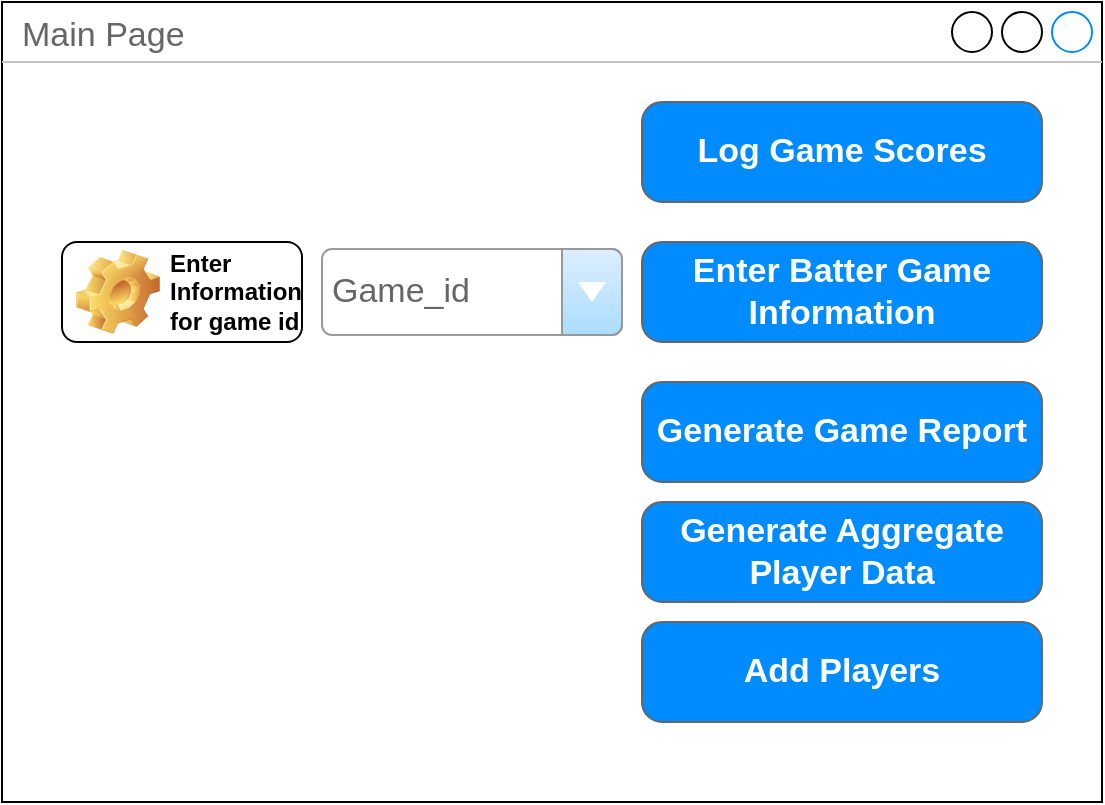 <mxfile version="21.2.1" type="device" pages="6">
  <diagram name="Main Page" id="2cc2dc42-3aac-f2a9-1cec-7a8b7cbee084">
    <mxGraphModel dx="1221" dy="636" grid="1" gridSize="10" guides="1" tooltips="1" connect="1" arrows="1" fold="1" page="1" pageScale="1" pageWidth="1100" pageHeight="850" background="none" math="0" shadow="0">
      <root>
        <mxCell id="0" />
        <mxCell id="1" parent="0" />
        <mxCell id="oKNF7-vuAVXiDX29nill-1" value="Main Page" style="strokeWidth=1;shadow=0;dashed=0;align=center;html=1;shape=mxgraph.mockup.containers.window;align=left;verticalAlign=top;spacingLeft=8;strokeColor2=#008cff;strokeColor3=#c4c4c4;fontColor=#666666;mainText=;fontSize=17;labelBackgroundColor=none;whiteSpace=wrap;" parent="1" vertex="1">
          <mxGeometry x="250" y="70" width="550" height="400" as="geometry" />
        </mxCell>
        <mxCell id="oKNF7-vuAVXiDX29nill-2" value="Generate Aggregate Player Data" style="strokeWidth=1;shadow=0;dashed=0;align=center;html=1;shape=mxgraph.mockup.buttons.button;strokeColor=#666666;fontColor=#ffffff;mainText=;buttonStyle=round;fontSize=17;fontStyle=1;fillColor=#008cff;whiteSpace=wrap;" parent="1" vertex="1">
          <mxGeometry x="570" y="320" width="200" height="50" as="geometry" />
        </mxCell>
        <mxCell id="oKNF7-vuAVXiDX29nill-3" value="Log Game Scores" style="strokeWidth=1;shadow=0;dashed=0;align=center;html=1;shape=mxgraph.mockup.buttons.button;strokeColor=#666666;fontColor=#ffffff;mainText=;buttonStyle=round;fontSize=17;fontStyle=1;fillColor=#008cff;whiteSpace=wrap;" parent="1" vertex="1">
          <mxGeometry x="570" y="120" width="200" height="50" as="geometry" />
        </mxCell>
        <mxCell id="oKNF7-vuAVXiDX29nill-4" value="Enter Batter Game Information" style="strokeWidth=1;shadow=0;dashed=0;align=center;html=1;shape=mxgraph.mockup.buttons.button;strokeColor=#666666;fontColor=#ffffff;mainText=;buttonStyle=round;fontSize=17;fontStyle=1;fillColor=#008cff;whiteSpace=wrap;" parent="1" vertex="1">
          <mxGeometry x="570" y="190" width="200" height="50" as="geometry" />
        </mxCell>
        <mxCell id="oKNF7-vuAVXiDX29nill-5" value="Generate Game Report" style="strokeWidth=1;shadow=0;dashed=0;align=center;html=1;shape=mxgraph.mockup.buttons.button;strokeColor=#666666;fontColor=#ffffff;mainText=;buttonStyle=round;fontSize=17;fontStyle=1;fillColor=#008cff;whiteSpace=wrap;" parent="1" vertex="1">
          <mxGeometry x="570" y="260" width="200" height="50" as="geometry" />
        </mxCell>
        <mxCell id="GgJx_zwMeL8jNFLyFelY-1" value="Add Players" style="strokeWidth=1;shadow=0;dashed=0;align=center;html=1;shape=mxgraph.mockup.buttons.button;strokeColor=#666666;fontColor=#ffffff;mainText=;buttonStyle=round;fontSize=17;fontStyle=1;fillColor=#008cff;whiteSpace=wrap;" parent="1" vertex="1">
          <mxGeometry x="570" y="380" width="200" height="50" as="geometry" />
        </mxCell>
        <mxCell id="y7nxaEcJb4-XSuHx8lKi-1" value="Game_id" style="strokeWidth=1;shadow=0;dashed=0;align=center;html=1;shape=mxgraph.mockup.forms.comboBox;strokeColor=#999999;fillColor=#ddeeff;align=left;fillColor2=#aaddff;mainText=;fontColor=#666666;fontSize=17;spacingLeft=3;" parent="1" vertex="1">
          <mxGeometry x="410" y="193.5" width="150" height="43" as="geometry" />
        </mxCell>
        <mxCell id="A1j4PrtwPy89tZXp6Pk_-1" value="Enter Information for game id" style="label;whiteSpace=wrap;html=1;image=img/clipart/Gear_128x128.png;movable=1;resizable=1;rotatable=1;deletable=1;editable=1;locked=0;connectable=1;" parent="1" vertex="1">
          <mxGeometry x="280" y="190" width="120" height="50" as="geometry" />
        </mxCell>
      </root>
    </mxGraphModel>
  </diagram>
  <diagram id="FijtO35xSa0vpLv7Qgzn" name="Generate Game Report">
    <mxGraphModel dx="1221" dy="636" grid="1" gridSize="10" guides="1" tooltips="1" connect="1" arrows="1" fold="1" page="1" pageScale="1" pageWidth="1200" pageHeight="1600" math="0" shadow="0">
      <root>
        <mxCell id="0" />
        <mxCell id="1" parent="0" />
        <mxCell id="FF_hbJNbqGCdHLtlIVJC-1" value="Generate Reports" style="strokeWidth=1;shadow=0;dashed=0;align=center;html=1;shape=mxgraph.mockup.containers.window;align=left;verticalAlign=top;spacingLeft=8;strokeColor2=#008cff;strokeColor3=#c4c4c4;fontColor=#666666;mainText=;fontSize=17;labelBackgroundColor=none;whiteSpace=wrap;" parent="1" vertex="1">
          <mxGeometry x="70" y="140" width="775" height="240" as="geometry" />
        </mxCell>
        <mxCell id="C5xP0rfCWHHKA53Oq8Bv-8" value="Away at Home" style="strokeWidth=1;shadow=0;dashed=0;align=center;html=1;shape=mxgraph.mockup.forms.comboBox;strokeColor=#999999;fillColor=#ddeeff;align=left;fillColor2=#aaddff;mainText=;fontColor=#666666;fontSize=17;spacingLeft=3;" parent="1" vertex="1">
          <mxGeometry x="360" y="227" width="150" height="40" as="geometry" />
        </mxCell>
        <mxCell id="C5xP0rfCWHHKA53Oq8Bv-9" value="Select Game to Report" style="label;whiteSpace=wrap;html=1;image=img/clipart/Gear_128x128.png;movable=1;resizable=1;rotatable=1;deletable=1;editable=1;locked=0;connectable=1;" parent="1" vertex="1">
          <mxGeometry x="200" y="226" width="140" height="40" as="geometry" />
        </mxCell>
        <mxCell id="C5xP0rfCWHHKA53Oq8Bv-10" value="Generate Game Report" style="strokeWidth=1;shadow=0;dashed=0;align=center;html=1;shape=mxgraph.mockup.buttons.button;strokeColor=#666666;fontColor=#ffffff;mainText=;buttonStyle=round;fontSize=17;fontStyle=1;fillColor=#008cff;whiteSpace=wrap;" parent="1" vertex="1">
          <mxGeometry x="530" y="226" width="190" height="40" as="geometry" />
        </mxCell>
      </root>
    </mxGraphModel>
  </diagram>
  <diagram name="GenerateAggregateStats" id="im4CT9t-fLVM8idaTLxC">
    <mxGraphModel dx="1221" dy="636" grid="1" gridSize="10" guides="1" tooltips="1" connect="1" arrows="1" fold="1" page="1" pageScale="1" pageWidth="1200" pageHeight="1600" math="0" shadow="0">
      <root>
        <mxCell id="Gdge7V8KLLViSHwRP6pG-0" />
        <mxCell id="Gdge7V8KLLViSHwRP6pG-1" parent="Gdge7V8KLLViSHwRP6pG-0" />
        <mxCell id="Gdge7V8KLLViSHwRP6pG-2" value="Generate Reports" style="strokeWidth=1;shadow=0;dashed=0;align=center;html=1;shape=mxgraph.mockup.containers.window;align=left;verticalAlign=top;spacingLeft=8;strokeColor2=#008cff;strokeColor3=#c4c4c4;fontColor=#666666;mainText=;fontSize=17;labelBackgroundColor=none;whiteSpace=wrap;" parent="Gdge7V8KLLViSHwRP6pG-1" vertex="1">
          <mxGeometry x="50" y="157" width="775" height="400" as="geometry" />
        </mxCell>
        <mxCell id="Gdge7V8KLLViSHwRP6pG-5" value="Generate Stats by Date and Team" style="strokeWidth=1;shadow=0;dashed=0;align=center;html=1;shape=mxgraph.mockup.buttons.button;strokeColor=#666666;fontColor=#ffffff;mainText=;buttonStyle=round;fontSize=17;fontStyle=1;fillColor=#008cff;whiteSpace=wrap;" parent="Gdge7V8KLLViSHwRP6pG-1" vertex="1">
          <mxGeometry x="570" y="337" width="190" height="40" as="geometry" />
        </mxCell>
        <mxCell id="Gdge7V8KLLViSHwRP6pG-6" value="StartDate" style="strokeWidth=1;shadow=0;dashed=0;align=center;html=1;shape=mxgraph.mockup.text.textBox;fontColor=#666666;align=left;fontSize=17;spacingLeft=4;spacingTop=-3;whiteSpace=wrap;strokeColor=#666666;mainText=" parent="Gdge7V8KLLViSHwRP6pG-1" vertex="1">
          <mxGeometry x="260" y="345" width="150" height="30" as="geometry" />
        </mxCell>
        <mxCell id="Gdge7V8KLLViSHwRP6pG-7" value="EndDate (now)" style="strokeWidth=1;shadow=0;dashed=0;align=center;html=1;shape=mxgraph.mockup.text.textBox;fontColor=#666666;align=left;fontSize=17;spacingLeft=4;spacingTop=-3;whiteSpace=wrap;strokeColor=#666666;mainText=" parent="Gdge7V8KLLViSHwRP6pG-1" vertex="1">
          <mxGeometry x="412.5" y="345" width="150" height="30" as="geometry" />
        </mxCell>
        <mxCell id="Gdge7V8KLLViSHwRP6pG-9" value="Select Game to Report" style="label;whiteSpace=wrap;html=1;image=img/clipart/Gear_128x128.png;movable=1;resizable=1;rotatable=1;deletable=1;editable=1;locked=0;connectable=1;" parent="Gdge7V8KLLViSHwRP6pG-1" vertex="1">
          <mxGeometry x="110" y="343" width="140" height="34" as="geometry" />
        </mxCell>
        <mxCell id="_EYDQUdDdeNoSteEf1ka-0" value="Generate Stats by Season and Team" style="strokeWidth=1;shadow=0;dashed=0;align=center;html=1;shape=mxgraph.mockup.buttons.button;strokeColor=#666666;fontColor=#ffffff;mainText=;buttonStyle=round;fontSize=17;fontStyle=1;fillColor=#008cff;whiteSpace=wrap;" parent="Gdge7V8KLLViSHwRP6pG-1" vertex="1">
          <mxGeometry x="570" y="390" width="190" height="50" as="geometry" />
        </mxCell>
        <mxCell id="_EYDQUdDdeNoSteEf1ka-2" value="TeamID" style="strokeWidth=1;shadow=0;dashed=0;align=center;html=1;shape=mxgraph.mockup.forms.comboBox;strokeColor=#999999;fillColor=#ddeeff;align=left;fillColor2=#aaddff;mainText=;fontColor=#666666;fontSize=17;spacingLeft=3;" parent="Gdge7V8KLLViSHwRP6pG-1" vertex="1">
          <mxGeometry x="262.5" y="280" width="150" height="40" as="geometry" />
        </mxCell>
        <mxCell id="_EYDQUdDdeNoSteEf1ka-3" value="Select Team to generate stats" style="label;whiteSpace=wrap;html=1;image=img/clipart/Gear_128x128.png;movable=1;resizable=1;rotatable=1;deletable=1;editable=1;locked=0;connectable=1;" parent="Gdge7V8KLLViSHwRP6pG-1" vertex="1">
          <mxGeometry x="110" y="280" width="140" height="40" as="geometry" />
        </mxCell>
        <mxCell id="_EYDQUdDdeNoSteEf1ka-4" value="Year" style="strokeWidth=1;shadow=0;dashed=0;align=center;html=1;shape=mxgraph.mockup.forms.comboBox;strokeColor=#999999;fillColor=#ddeeff;align=left;fillColor2=#aaddff;mainText=;fontColor=#666666;fontSize=17;spacingLeft=3;" parent="Gdge7V8KLLViSHwRP6pG-1" vertex="1">
          <mxGeometry x="260" y="390" width="150" height="50" as="geometry" />
        </mxCell>
        <mxCell id="_EYDQUdDdeNoSteEf1ka-5" value="Generate Stats by season" style="label;whiteSpace=wrap;html=1;image=img/clipart/Gear_128x128.png;movable=1;resizable=1;rotatable=1;deletable=1;editable=1;locked=0;connectable=1;" parent="Gdge7V8KLLViSHwRP6pG-1" vertex="1">
          <mxGeometry x="110" y="390" width="140" height="50" as="geometry" />
        </mxCell>
      </root>
    </mxGraphModel>
  </diagram>
  <diagram id="un8GlexlfN-G-CjDeGKs" name="Game Batter Data Entry">
    <mxGraphModel dx="1221" dy="636" grid="1" gridSize="10" guides="1" tooltips="1" connect="1" arrows="1" fold="1" page="1" pageScale="1" pageWidth="1200" pageHeight="1600" math="0" shadow="0">
      <root>
        <mxCell id="0" />
        <mxCell id="1" parent="0" />
        <mxCell id="G691YrjHLHQOkA0oFMVK-1" value="Window Title" style="strokeWidth=1;shadow=0;dashed=0;align=center;html=1;shape=mxgraph.mockup.containers.window;align=left;verticalAlign=top;spacingLeft=8;strokeColor2=#008cff;strokeColor3=#c4c4c4;fontColor=#666666;mainText=;fontSize=17;labelBackgroundColor=none;whiteSpace=wrap;" parent="1" vertex="1">
          <mxGeometry x="55" y="60" width="1090" height="450" as="geometry" />
        </mxCell>
        <mxCell id="G691YrjHLHQOkA0oFMVK-2" value="Submit Game Data" style="strokeWidth=1;shadow=0;dashed=0;align=center;html=1;shape=mxgraph.mockup.buttons.button;strokeColor=#666666;fontColor=#ffffff;mainText=;buttonStyle=round;fontSize=17;fontStyle=1;fillColor=#008cff;whiteSpace=wrap;" parent="1" vertex="1">
          <mxGeometry x="515" y="350" width="150" height="50" as="geometry" />
        </mxCell>
        <mxCell id="m4DuMjQIYAikwZvsHTmb-1" value="Select game&amp;nbsp;" style="label;whiteSpace=wrap;html=1;image=img/clipart/Gear_128x128.png;movable=1;resizable=1;rotatable=1;deletable=1;editable=1;locked=0;connectable=1;" vertex="1" parent="1">
          <mxGeometry x="110" y="130" width="150" height="40" as="geometry" />
        </mxCell>
        <mxCell id="AFfmgPr79TuImI8K-61r-1" value="Game_id (teams)" style="strokeWidth=1;shadow=0;dashed=0;align=center;html=1;shape=mxgraph.mockup.forms.comboBox;strokeColor=#999999;fillColor=#ddeeff;align=left;fillColor2=#aaddff;mainText=;fontColor=#666666;fontSize=17;spacingLeft=3;" vertex="1" parent="1">
          <mxGeometry x="270" y="130" width="150" height="40" as="geometry" />
        </mxCell>
        <mxCell id="OjBZYD4o_OoURM7tFl7_-1" value="1B" style="strokeWidth=1;shadow=0;dashed=0;align=center;html=1;shape=mxgraph.mockup.text.textBox;fontColor=#666666;align=left;fontSize=17;spacingLeft=4;spacingTop=-3;whiteSpace=wrap;strokeColor=#666666;mainText=" vertex="1" parent="1">
          <mxGeometry x="710" y="179" width="40" height="38" as="geometry" />
        </mxCell>
        <mxCell id="OjBZYD4o_OoURM7tFl7_-2" value="Select player&amp;nbsp;" style="label;whiteSpace=wrap;html=1;image=img/clipart/Gear_128x128.png;movable=1;resizable=1;rotatable=1;deletable=1;editable=1;locked=0;connectable=1;" vertex="1" parent="1">
          <mxGeometry x="111" y="177" width="150" height="40" as="geometry" />
        </mxCell>
        <mxCell id="OjBZYD4o_OoURM7tFl7_-3" value="Position" style="strokeWidth=1;shadow=0;dashed=0;align=center;html=1;shape=mxgraph.mockup.forms.comboBox;strokeColor=#999999;fillColor=#ddeeff;align=left;fillColor2=#aaddff;mainText=;fontColor=#666666;fontSize=17;spacingLeft=3;" vertex="1" parent="1">
          <mxGeometry x="550" y="178" width="80" height="40" as="geometry" />
        </mxCell>
        <mxCell id="OjBZYD4o_OoURM7tFl7_-4" value="Player Position" style="label;whiteSpace=wrap;html=1;image=img/clipart/Gear_128x128.png;movable=1;resizable=1;rotatable=1;deletable=1;editable=1;locked=0;connectable=1;" vertex="1" parent="1">
          <mxGeometry x="430" y="177" width="110" height="40" as="geometry" />
        </mxCell>
        <mxCell id="OjBZYD4o_OoURM7tFl7_-5" value="Player" style="strokeWidth=1;shadow=0;dashed=0;align=center;html=1;shape=mxgraph.mockup.forms.comboBox;strokeColor=#999999;fillColor=#ddeeff;align=left;fillColor2=#aaddff;mainText=;fontColor=#666666;fontSize=17;spacingLeft=3;" vertex="1" parent="1">
          <mxGeometry x="270" y="178" width="150" height="40" as="geometry" />
        </mxCell>
        <mxCell id="OjBZYD4o_OoURM7tFl7_-6" value="1B" style="label;whiteSpace=wrap;html=1;image=img/clipart/Gear_128x128.png;movable=1;resizable=1;rotatable=1;deletable=1;editable=1;locked=0;connectable=1;" vertex="1" parent="1">
          <mxGeometry x="630" y="178" width="60" height="40" as="geometry" />
        </mxCell>
        <mxCell id="OjBZYD4o_OoURM7tFl7_-10" value="2B" style="label;whiteSpace=wrap;html=1;image=img/clipart/Gear_128x128.png;movable=1;resizable=1;rotatable=1;deletable=1;editable=1;locked=0;connectable=1;" vertex="1" parent="1">
          <mxGeometry x="760" y="177" width="80" height="40" as="geometry" />
        </mxCell>
        <mxCell id="OjBZYD4o_OoURM7tFl7_-11" value="2B" style="strokeWidth=1;shadow=0;dashed=0;align=center;html=1;shape=mxgraph.mockup.text.textBox;fontColor=#666666;align=left;fontSize=17;spacingLeft=4;spacingTop=-3;whiteSpace=wrap;strokeColor=#666666;mainText=" vertex="1" parent="1">
          <mxGeometry x="850" y="177" width="40" height="38" as="geometry" />
        </mxCell>
        <mxCell id="OjBZYD4o_OoURM7tFl7_-12" value="3B" style="label;whiteSpace=wrap;html=1;image=img/clipart/Gear_128x128.png;movable=1;resizable=1;rotatable=1;deletable=1;editable=1;locked=0;connectable=1;" vertex="1" parent="1">
          <mxGeometry x="900" y="175" width="80" height="40" as="geometry" />
        </mxCell>
        <mxCell id="OjBZYD4o_OoURM7tFl7_-13" value="3B" style="strokeWidth=1;shadow=0;dashed=0;align=center;html=1;shape=mxgraph.mockup.text.textBox;fontColor=#666666;align=left;fontSize=17;spacingLeft=4;spacingTop=-3;whiteSpace=wrap;strokeColor=#666666;mainText=" vertex="1" parent="1">
          <mxGeometry x="990" y="175" width="40" height="38" as="geometry" />
        </mxCell>
        <mxCell id="OjBZYD4o_OoURM7tFl7_-14" value="3B" style="label;whiteSpace=wrap;html=1;image=img/clipart/Gear_128x128.png;movable=1;resizable=1;rotatable=1;deletable=1;editable=1;locked=0;connectable=1;" vertex="1" parent="1">
          <mxGeometry x="1040" y="173" width="80" height="40" as="geometry" />
        </mxCell>
        <mxCell id="OjBZYD4o_OoURM7tFl7_-15" value="4B" style="label;whiteSpace=wrap;html=1;image=img/clipart/Gear_128x128.png;movable=1;resizable=1;rotatable=1;deletable=1;editable=1;locked=0;connectable=1;" vertex="1" parent="1">
          <mxGeometry x="111" y="230" width="79" height="40" as="geometry" />
        </mxCell>
        <mxCell id="OjBZYD4o_OoURM7tFl7_-16" value="4B" style="strokeWidth=1;shadow=0;dashed=0;align=center;html=1;shape=mxgraph.mockup.text.textBox;fontColor=#666666;align=left;fontSize=17;spacingLeft=4;spacingTop=-3;whiteSpace=wrap;strokeColor=#666666;mainText=" vertex="1" parent="1">
          <mxGeometry x="200" y="232" width="40" height="38" as="geometry" />
        </mxCell>
        <mxCell id="OjBZYD4o_OoURM7tFl7_-17" value="AB" style="label;whiteSpace=wrap;html=1;image=img/clipart/Gear_128x128.png;movable=1;resizable=1;rotatable=1;deletable=1;editable=1;locked=0;connectable=1;" vertex="1" parent="1">
          <mxGeometry x="250" y="230" width="79" height="40" as="geometry" />
        </mxCell>
        <mxCell id="OjBZYD4o_OoURM7tFl7_-18" value="AB" style="strokeWidth=1;shadow=0;dashed=0;align=center;html=1;shape=mxgraph.mockup.text.textBox;fontColor=#666666;align=left;fontSize=17;spacingLeft=4;spacingTop=-3;whiteSpace=wrap;strokeColor=#666666;mainText=" vertex="1" parent="1">
          <mxGeometry x="340" y="232" width="40" height="38" as="geometry" />
        </mxCell>
        <mxCell id="OjBZYD4o_OoURM7tFl7_-19" value="Runs" style="label;whiteSpace=wrap;html=1;image=img/clipart/Gear_128x128.png;movable=1;resizable=1;rotatable=1;deletable=1;editable=1;locked=0;connectable=1;" vertex="1" parent="1">
          <mxGeometry x="390" y="232" width="90" height="40" as="geometry" />
        </mxCell>
        <mxCell id="OjBZYD4o_OoURM7tFl7_-20" value="Runs" style="strokeWidth=1;shadow=0;dashed=0;align=center;html=1;shape=mxgraph.mockup.text.textBox;fontColor=#666666;align=left;fontSize=17;spacingLeft=4;spacingTop=-3;whiteSpace=wrap;strokeColor=#666666;mainText=" vertex="1" parent="1">
          <mxGeometry x="490" y="233" width="50" height="38" as="geometry" />
        </mxCell>
        <mxCell id="OjBZYD4o_OoURM7tFl7_-21" value="Hits" style="label;whiteSpace=wrap;html=1;image=img/clipart/Gear_128x128.png;movable=1;resizable=1;rotatable=1;deletable=1;editable=1;locked=0;connectable=1;" vertex="1" parent="1">
          <mxGeometry x="545" y="231" width="90" height="40" as="geometry" />
        </mxCell>
        <mxCell id="OjBZYD4o_OoURM7tFl7_-22" value="Hits" style="strokeWidth=1;shadow=0;dashed=0;align=center;html=1;shape=mxgraph.mockup.text.textBox;fontColor=#666666;align=left;fontSize=17;spacingLeft=4;spacingTop=-3;whiteSpace=wrap;strokeColor=#666666;mainText=" vertex="1" parent="1">
          <mxGeometry x="640" y="234" width="50" height="38" as="geometry" />
        </mxCell>
        <mxCell id="OjBZYD4o_OoURM7tFl7_-23" value="BB" style="label;whiteSpace=wrap;html=1;image=img/clipart/Gear_128x128.png;movable=1;resizable=1;rotatable=1;deletable=1;editable=1;locked=0;connectable=1;" vertex="1" parent="1">
          <mxGeometry x="700" y="234" width="70" height="40" as="geometry" />
        </mxCell>
        <mxCell id="OjBZYD4o_OoURM7tFl7_-24" value="BB" style="strokeWidth=1;shadow=0;dashed=0;align=center;html=1;shape=mxgraph.mockup.text.textBox;fontColor=#666666;align=left;fontSize=17;spacingLeft=4;spacingTop=-3;whiteSpace=wrap;strokeColor=#666666;mainText=" vertex="1" parent="1">
          <mxGeometry x="775" y="234" width="50" height="38" as="geometry" />
        </mxCell>
        <mxCell id="OjBZYD4o_OoURM7tFl7_-25" value="Select Team" style="label;whiteSpace=wrap;html=1;image=img/clipart/Gear_128x128.png;movable=1;resizable=1;rotatable=1;deletable=1;editable=1;locked=0;connectable=1;" vertex="1" parent="1">
          <mxGeometry x="430" y="130" width="150" height="40" as="geometry" />
        </mxCell>
        <mxCell id="OjBZYD4o_OoURM7tFl7_-26" value="Team_id" style="strokeWidth=1;shadow=0;dashed=0;align=center;html=1;shape=mxgraph.mockup.forms.comboBox;strokeColor=#999999;fillColor=#ddeeff;align=left;fillColor2=#aaddff;mainText=;fontColor=#666666;fontSize=17;spacingLeft=3;" vertex="1" parent="1">
          <mxGeometry x="585" y="130" width="150" height="40" as="geometry" />
        </mxCell>
        <mxCell id="OjBZYD4o_OoURM7tFl7_-27" value="so" style="label;whiteSpace=wrap;html=1;image=img/clipart/Gear_128x128.png;movable=1;resizable=1;rotatable=1;deletable=1;editable=1;locked=0;connectable=1;" vertex="1" parent="1">
          <mxGeometry x="830" y="232" width="70" height="40" as="geometry" />
        </mxCell>
        <mxCell id="OjBZYD4o_OoURM7tFl7_-28" value="so" style="strokeWidth=1;shadow=0;dashed=0;align=center;html=1;shape=mxgraph.mockup.text.textBox;fontColor=#666666;align=left;fontSize=17;spacingLeft=4;spacingTop=-3;whiteSpace=wrap;strokeColor=#666666;mainText=" vertex="1" parent="1">
          <mxGeometry x="910" y="236" width="50" height="38" as="geometry" />
        </mxCell>
        <mxCell id="OjBZYD4o_OoURM7tFl7_-29" value="hp" style="label;whiteSpace=wrap;html=1;image=img/clipart/Gear_128x128.png;movable=1;resizable=1;rotatable=1;deletable=1;editable=1;locked=0;connectable=1;" vertex="1" parent="1">
          <mxGeometry x="970" y="235" width="70" height="40" as="geometry" />
        </mxCell>
        <mxCell id="OjBZYD4o_OoURM7tFl7_-30" value="hp" style="strokeWidth=1;shadow=0;dashed=0;align=center;html=1;shape=mxgraph.mockup.text.textBox;fontColor=#666666;align=left;fontSize=17;spacingLeft=4;spacingTop=-3;whiteSpace=wrap;strokeColor=#666666;mainText=" vertex="1" parent="1">
          <mxGeometry x="1050" y="237" width="50" height="38" as="geometry" />
        </mxCell>
        <mxCell id="OjBZYD4o_OoURM7tFl7_-31" value="rbi" style="label;whiteSpace=wrap;html=1;image=img/clipart/Gear_128x128.png;movable=1;resizable=1;rotatable=1;deletable=1;editable=1;locked=0;connectable=1;" vertex="1" parent="1">
          <mxGeometry x="111" y="280" width="79" height="40" as="geometry" />
        </mxCell>
        <mxCell id="OjBZYD4o_OoURM7tFl7_-32" value="rbi" style="strokeWidth=1;shadow=0;dashed=0;align=center;html=1;shape=mxgraph.mockup.text.textBox;fontColor=#666666;align=left;fontSize=17;spacingLeft=4;spacingTop=-3;whiteSpace=wrap;strokeColor=#666666;mainText=" vertex="1" parent="1">
          <mxGeometry x="200" y="281" width="40" height="38" as="geometry" />
        </mxCell>
        <mxCell id="OjBZYD4o_OoURM7tFl7_-33" value="tb" style="label;whiteSpace=wrap;html=1;image=img/clipart/Gear_128x128.png;movable=1;resizable=1;rotatable=1;deletable=1;editable=1;locked=0;connectable=1;" vertex="1" parent="1">
          <mxGeometry x="250" y="281" width="79" height="40" as="geometry" />
        </mxCell>
        <mxCell id="OjBZYD4o_OoURM7tFl7_-34" value="tb" style="strokeWidth=1;shadow=0;dashed=0;align=center;html=1;shape=mxgraph.mockup.text.textBox;fontColor=#666666;align=left;fontSize=17;spacingLeft=4;spacingTop=-3;whiteSpace=wrap;strokeColor=#666666;mainText=" vertex="1" parent="1">
          <mxGeometry x="340" y="283" width="40" height="38" as="geometry" />
        </mxCell>
      </root>
    </mxGraphModel>
  </diagram>
  <diagram id="ZJm9WzBwBFxkuwxFP3W8" name="Log Game Scores">
    <mxGraphModel dx="1221" dy="636" grid="1" gridSize="10" guides="1" tooltips="1" connect="1" arrows="1" fold="1" page="1" pageScale="1" pageWidth="1200" pageHeight="1600" math="0" shadow="0">
      <root>
        <mxCell id="0" />
        <mxCell id="1" parent="0" />
        <mxCell id="O84ZJP0POydm8V0BjVK1-1" value="Log Scores" style="strokeWidth=1;shadow=0;dashed=0;align=center;html=1;shape=mxgraph.mockup.containers.window;align=left;verticalAlign=top;spacingLeft=8;strokeColor2=#008cff;strokeColor3=#c4c4c4;fontColor=#666666;mainText=;fontSize=17;labelBackgroundColor=none;whiteSpace=wrap;" parent="1" vertex="1">
          <mxGeometry x="30" y="80" width="1045" height="710" as="geometry" />
        </mxCell>
        <mxCell id="O84ZJP0POydm8V0BjVK1-2" value="Home Team" style="label;whiteSpace=wrap;html=1;image=img/clipart/Gear_128x128.png" parent="1" vertex="1">
          <mxGeometry x="100" y="230" width="140" height="60" as="geometry" />
        </mxCell>
        <mxCell id="O84ZJP0POydm8V0BjVK1-3" value="Home_Team" style="strokeWidth=1;shadow=0;dashed=0;align=center;html=1;shape=mxgraph.mockup.forms.comboBox;strokeColor=#999999;fillColor=#ddeeff;align=left;fillColor2=#aaddff;mainText=;fontColor=#666666;fontSize=17;spacingLeft=3;" parent="1" vertex="1">
          <mxGeometry x="250" y="230" width="150" height="60" as="geometry" />
        </mxCell>
        <mxCell id="O84ZJP0POydm8V0BjVK1-4" value="Away Team" style="label;whiteSpace=wrap;html=1;image=img/clipart/Gear_128x128.png" parent="1" vertex="1">
          <mxGeometry x="406" y="233" width="140" height="60" as="geometry" />
        </mxCell>
        <mxCell id="O84ZJP0POydm8V0BjVK1-5" value="Away_Team" style="strokeWidth=1;shadow=0;dashed=0;align=center;html=1;shape=mxgraph.mockup.forms.comboBox;strokeColor=#999999;fillColor=#ddeeff;align=left;fillColor2=#aaddff;mainText=;fontColor=#666666;fontSize=17;spacingLeft=3;" parent="1" vertex="1">
          <mxGeometry x="553" y="234" width="150" height="60" as="geometry" />
        </mxCell>
        <mxCell id="O84ZJP0POydm8V0BjVK1-7" value="Home Score" style="label;whiteSpace=wrap;html=1;image=img/clipart/Gear_128x128.png" parent="1" vertex="1">
          <mxGeometry x="104" y="302" width="140" height="60" as="geometry" />
        </mxCell>
        <mxCell id="O84ZJP0POydm8V0BjVK1-8" value="Away Score" style="label;whiteSpace=wrap;html=1;image=img/clipart/Gear_128x128.png" parent="1" vertex="1">
          <mxGeometry x="406" y="299" width="140" height="60" as="geometry" />
        </mxCell>
        <mxCell id="O84ZJP0POydm8V0BjVK1-10" value="Home Score" style="strokeWidth=1;shadow=0;dashed=0;align=center;html=1;shape=mxgraph.mockup.text.textBox;fontColor=#666666;align=left;fontSize=17;spacingLeft=4;spacingTop=-3;whiteSpace=wrap;strokeColor=#666666;mainText=" parent="1" vertex="1">
          <mxGeometry x="250" y="302" width="150" height="58" as="geometry" />
        </mxCell>
        <mxCell id="O84ZJP0POydm8V0BjVK1-11" value="Away Score" style="strokeWidth=1;shadow=0;dashed=0;align=center;html=1;shape=mxgraph.mockup.text.textBox;fontColor=#666666;align=left;fontSize=17;spacingLeft=4;spacingTop=-3;whiteSpace=wrap;strokeColor=#666666;mainText=" parent="1" vertex="1">
          <mxGeometry x="554" y="302" width="150" height="58" as="geometry" />
        </mxCell>
        <mxCell id="O84ZJP0POydm8V0BjVK1-13" value="Game Date" style="label;whiteSpace=wrap;html=1;image=img/clipart/Gear_128x128.png" parent="1" vertex="1">
          <mxGeometry x="105" y="371" width="140" height="60" as="geometry" />
        </mxCell>
        <mxCell id="O84ZJP0POydm8V0BjVK1-14" value="Game Date" style="strokeWidth=1;shadow=0;dashed=0;align=center;html=1;shape=mxgraph.mockup.text.textBox;fontColor=#666666;align=left;fontSize=17;spacingLeft=4;spacingTop=-3;whiteSpace=wrap;strokeColor=#666666;mainText=" parent="1" vertex="1">
          <mxGeometry x="250" y="372" width="150" height="58" as="geometry" />
        </mxCell>
        <mxCell id="O84ZJP0POydm8V0BjVK1-15" value="Create Game" style="strokeWidth=1;shadow=0;dashed=0;align=center;html=1;shape=mxgraph.mockup.buttons.button;strokeColor=#666666;fontColor=#ffffff;mainText=;buttonStyle=round;fontSize=17;fontStyle=1;fillColor=#008cff;whiteSpace=wrap;" parent="1" vertex="1">
          <mxGeometry x="417.5" y="371" width="270" height="59" as="geometry" />
        </mxCell>
      </root>
    </mxGraphModel>
  </diagram>
  <diagram id="Rd2k9_kTBCA1_4ZW9BMq" name="Player">
    <mxGraphModel dx="1221" dy="636" grid="1" gridSize="10" guides="1" tooltips="1" connect="1" arrows="1" fold="1" page="1" pageScale="1" pageWidth="1200" pageHeight="1600" math="0" shadow="0">
      <root>
        <mxCell id="0" />
        <mxCell id="1" parent="0" />
        <mxCell id="6lbGz443xZZAlyUlPk9X-1" value="Player Create" style="strokeWidth=1;shadow=0;dashed=0;align=center;html=1;shape=mxgraph.mockup.containers.window;align=left;verticalAlign=top;spacingLeft=8;strokeColor2=#008cff;strokeColor3=#c4c4c4;fontColor=#666666;mainText=;fontSize=17;labelBackgroundColor=none;whiteSpace=wrap;" parent="1" vertex="1">
          <mxGeometry x="60" y="190" width="795" height="430" as="geometry" />
        </mxCell>
        <mxCell id="6lbGz443xZZAlyUlPk9X-2" value="Player Middle" style="label;whiteSpace=wrap;html=1;image=img/clipart/Gear_128x128.png" parent="1" vertex="1">
          <mxGeometry x="290" y="280" width="140" height="60" as="geometry" />
        </mxCell>
        <mxCell id="KqFVTAls1IlDHiyXOI8T-1" value="Position" style="label;whiteSpace=wrap;html=1;image=img/clipart/Gear_128x128.png" parent="1" vertex="1">
          <mxGeometry x="290" y="349" width="140" height="60" as="geometry" />
        </mxCell>
        <mxCell id="KqFVTAls1IlDHiyXOI8T-2" value="Player Last Name" style="label;whiteSpace=wrap;html=1;image=img/clipart/Gear_128x128.png" parent="1" vertex="1">
          <mxGeometry x="291" y="413" width="140" height="60" as="geometry" />
        </mxCell>
        <mxCell id="KqFVTAls1IlDHiyXOI8T-3" value="Player First Name" style="label;whiteSpace=wrap;html=1;image=img/clipart/Gear_128x128.png" parent="1" vertex="1">
          <mxGeometry x="290" y="480" width="140" height="60" as="geometry" />
        </mxCell>
        <mxCell id="UAcKBfr1BdDA8zcqLBvM-1" value="Middle Name" style="strokeWidth=1;shadow=0;dashed=0;align=center;html=1;shape=mxgraph.mockup.forms.comboBox;strokeColor=#999999;fillColor=#ddeeff;align=left;fillColor2=#aaddff;mainText=;fontColor=#666666;fontSize=17;spacingLeft=3;" parent="1" vertex="1">
          <mxGeometry x="435" y="281" width="150" height="60" as="geometry" />
        </mxCell>
        <mxCell id="UAcKBfr1BdDA8zcqLBvM-2" value="Position" style="strokeWidth=1;shadow=0;dashed=0;align=center;html=1;shape=mxgraph.mockup.forms.comboBox;strokeColor=#999999;fillColor=#ddeeff;align=left;fillColor2=#aaddff;mainText=;fontColor=#666666;fontSize=17;spacingLeft=3;" parent="1" vertex="1">
          <mxGeometry x="435" y="349" width="150" height="60" as="geometry" />
        </mxCell>
        <mxCell id="snGpWvZ8oX2R9S71K2kT-1" value="Last Name" style="strokeWidth=1;shadow=0;dashed=0;align=center;html=1;shape=mxgraph.mockup.text.textBox;fontColor=#666666;align=left;fontSize=17;spacingLeft=4;spacingTop=-3;whiteSpace=wrap;strokeColor=#666666;mainText=" parent="1" vertex="1">
          <mxGeometry x="435" y="414" width="150" height="58" as="geometry" />
        </mxCell>
        <mxCell id="snGpWvZ8oX2R9S71K2kT-2" value="First Name" style="strokeWidth=1;shadow=0;dashed=0;align=center;html=1;shape=mxgraph.mockup.text.textBox;fontColor=#666666;align=left;fontSize=17;spacingLeft=4;spacingTop=-3;whiteSpace=wrap;strokeColor=#666666;mainText=" parent="1" vertex="1">
          <mxGeometry x="435" y="481" width="150" height="58" as="geometry" />
        </mxCell>
      </root>
    </mxGraphModel>
  </diagram>
</mxfile>
